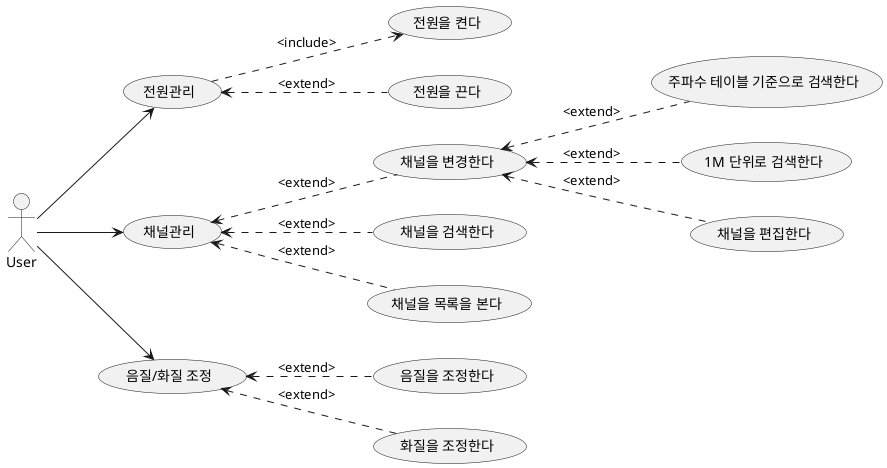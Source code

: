 
@startuml
left to right direction
:User: as usr
(전원관리) as powerman
(채널관리) as channelman
(음질/화질 조정) as adjust
(전원을 켠다) as poweron
(전원을 끈다) as poweroff
(채널을 변경한다) as channelch
(채널을 검색한다) as channelsc
(채널을 목록을 본다) as channelsee
(음질을 조정한다) as adjustvol
(화질을 조정한다) as adjustscr
(주파수 테이블 기준으로 검색한다) as channelscfrq
(1M 단위로 검색한다) as channelsc1m
(채널을 편집한다) as channelseeed

usr -d-> powerman
usr -d-> channelman
usr -d-> adjust

powerman .d-> poweron : <include>
poweroff .u-> powerman : <extend>

channelman <=d. channelch : <extend>
channelman <=d. channelsc : <extend>
channelman <=d. channelsee : <extend>

adjust <-d. adjustvol : <extend>
adjust <-d. adjustscr : <extend>

channelch <-d. channelscfrq : <extend>
channelch <-d. channelsc1m : <extend>
channelch <-d. channelseeed : <extend>
@enduml